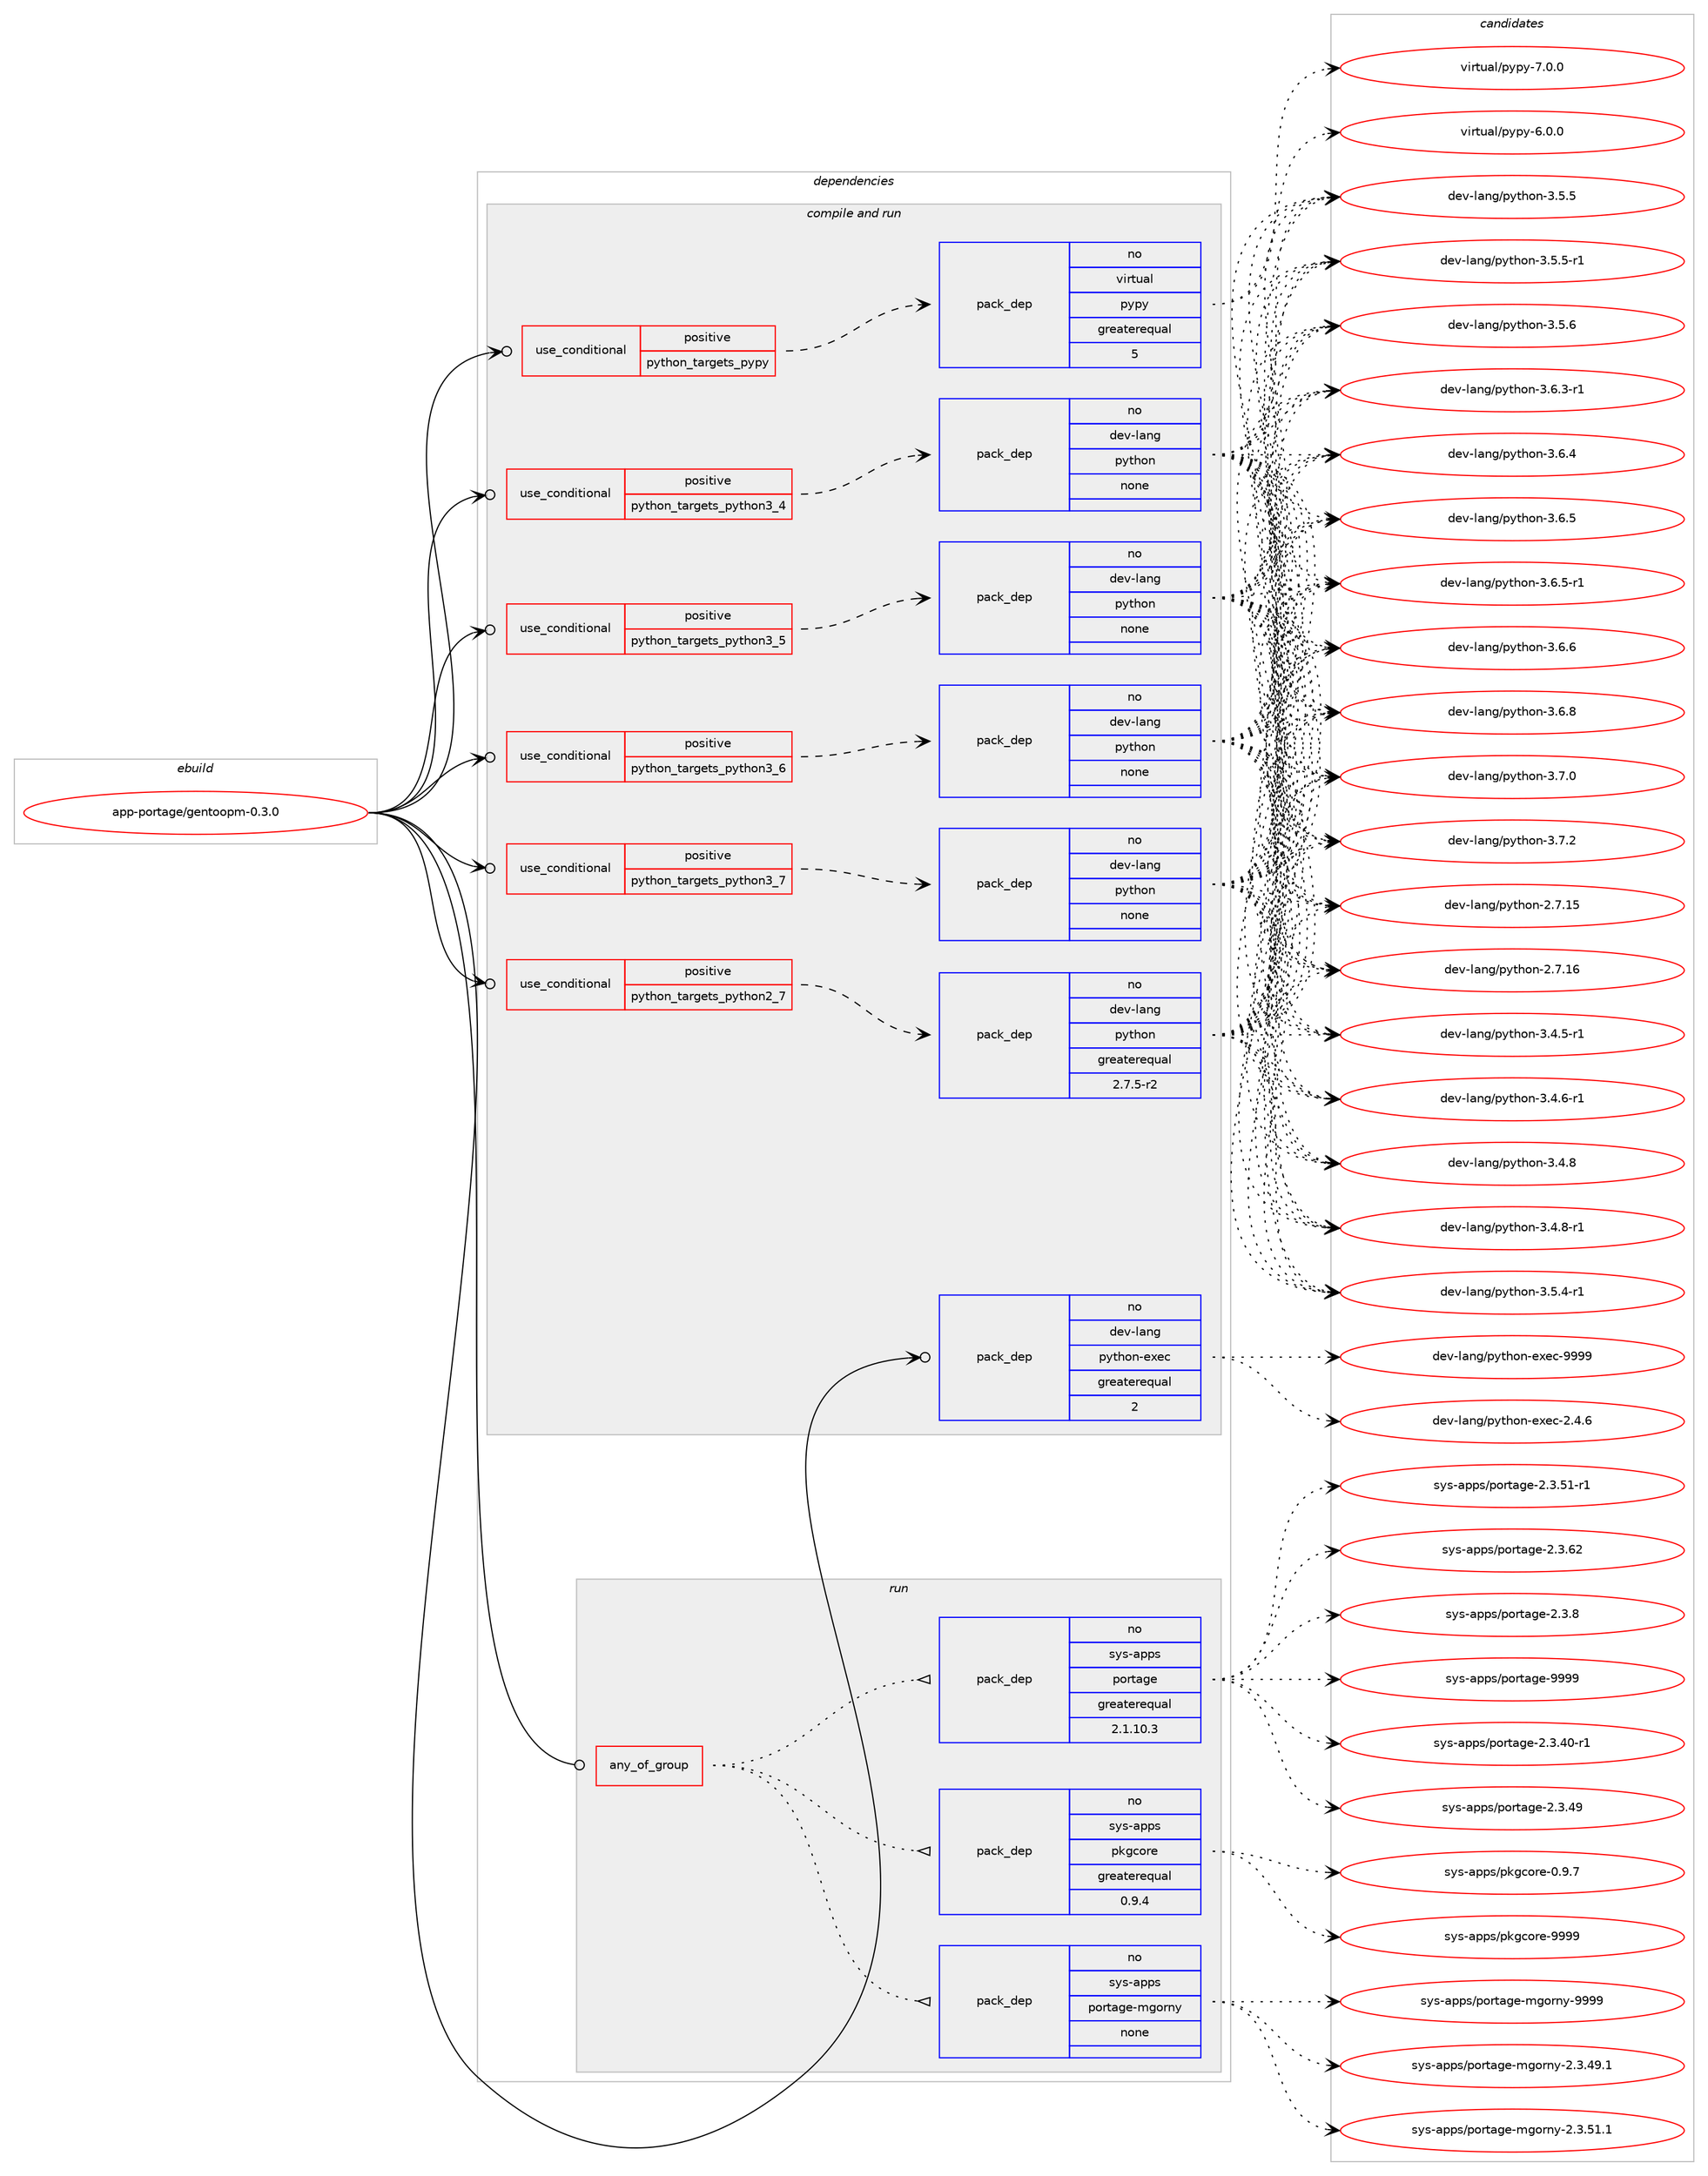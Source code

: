 digraph prolog {

# *************
# Graph options
# *************

newrank=true;
concentrate=true;
compound=true;
graph [rankdir=LR,fontname=Helvetica,fontsize=10,ranksep=1.5];#, ranksep=2.5, nodesep=0.2];
edge  [arrowhead=vee];
node  [fontname=Helvetica,fontsize=10];

# **********
# The ebuild
# **********

subgraph cluster_leftcol {
color=gray;
rank=same;
label=<<i>ebuild</i>>;
id [label="app-portage/gentoopm-0.3.0", color=red, width=4, href="../app-portage/gentoopm-0.3.0.svg"];
}

# ****************
# The dependencies
# ****************

subgraph cluster_midcol {
color=gray;
label=<<i>dependencies</i>>;
subgraph cluster_compile {
fillcolor="#eeeeee";
style=filled;
label=<<i>compile</i>>;
}
subgraph cluster_compileandrun {
fillcolor="#eeeeee";
style=filled;
label=<<i>compile and run</i>>;
subgraph cond354885 {
dependency1305971 [label=<<TABLE BORDER="0" CELLBORDER="1" CELLSPACING="0" CELLPADDING="4"><TR><TD ROWSPAN="3" CELLPADDING="10">use_conditional</TD></TR><TR><TD>positive</TD></TR><TR><TD>python_targets_pypy</TD></TR></TABLE>>, shape=none, color=red];
subgraph pack930700 {
dependency1305972 [label=<<TABLE BORDER="0" CELLBORDER="1" CELLSPACING="0" CELLPADDING="4" WIDTH="220"><TR><TD ROWSPAN="6" CELLPADDING="30">pack_dep</TD></TR><TR><TD WIDTH="110">no</TD></TR><TR><TD>virtual</TD></TR><TR><TD>pypy</TD></TR><TR><TD>greaterequal</TD></TR><TR><TD>5</TD></TR></TABLE>>, shape=none, color=blue];
}
dependency1305971:e -> dependency1305972:w [weight=20,style="dashed",arrowhead="vee"];
}
id:e -> dependency1305971:w [weight=20,style="solid",arrowhead="odotvee"];
subgraph cond354886 {
dependency1305973 [label=<<TABLE BORDER="0" CELLBORDER="1" CELLSPACING="0" CELLPADDING="4"><TR><TD ROWSPAN="3" CELLPADDING="10">use_conditional</TD></TR><TR><TD>positive</TD></TR><TR><TD>python_targets_python2_7</TD></TR></TABLE>>, shape=none, color=red];
subgraph pack930701 {
dependency1305974 [label=<<TABLE BORDER="0" CELLBORDER="1" CELLSPACING="0" CELLPADDING="4" WIDTH="220"><TR><TD ROWSPAN="6" CELLPADDING="30">pack_dep</TD></TR><TR><TD WIDTH="110">no</TD></TR><TR><TD>dev-lang</TD></TR><TR><TD>python</TD></TR><TR><TD>greaterequal</TD></TR><TR><TD>2.7.5-r2</TD></TR></TABLE>>, shape=none, color=blue];
}
dependency1305973:e -> dependency1305974:w [weight=20,style="dashed",arrowhead="vee"];
}
id:e -> dependency1305973:w [weight=20,style="solid",arrowhead="odotvee"];
subgraph cond354887 {
dependency1305975 [label=<<TABLE BORDER="0" CELLBORDER="1" CELLSPACING="0" CELLPADDING="4"><TR><TD ROWSPAN="3" CELLPADDING="10">use_conditional</TD></TR><TR><TD>positive</TD></TR><TR><TD>python_targets_python3_4</TD></TR></TABLE>>, shape=none, color=red];
subgraph pack930702 {
dependency1305976 [label=<<TABLE BORDER="0" CELLBORDER="1" CELLSPACING="0" CELLPADDING="4" WIDTH="220"><TR><TD ROWSPAN="6" CELLPADDING="30">pack_dep</TD></TR><TR><TD WIDTH="110">no</TD></TR><TR><TD>dev-lang</TD></TR><TR><TD>python</TD></TR><TR><TD>none</TD></TR><TR><TD></TD></TR></TABLE>>, shape=none, color=blue];
}
dependency1305975:e -> dependency1305976:w [weight=20,style="dashed",arrowhead="vee"];
}
id:e -> dependency1305975:w [weight=20,style="solid",arrowhead="odotvee"];
subgraph cond354888 {
dependency1305977 [label=<<TABLE BORDER="0" CELLBORDER="1" CELLSPACING="0" CELLPADDING="4"><TR><TD ROWSPAN="3" CELLPADDING="10">use_conditional</TD></TR><TR><TD>positive</TD></TR><TR><TD>python_targets_python3_5</TD></TR></TABLE>>, shape=none, color=red];
subgraph pack930703 {
dependency1305978 [label=<<TABLE BORDER="0" CELLBORDER="1" CELLSPACING="0" CELLPADDING="4" WIDTH="220"><TR><TD ROWSPAN="6" CELLPADDING="30">pack_dep</TD></TR><TR><TD WIDTH="110">no</TD></TR><TR><TD>dev-lang</TD></TR><TR><TD>python</TD></TR><TR><TD>none</TD></TR><TR><TD></TD></TR></TABLE>>, shape=none, color=blue];
}
dependency1305977:e -> dependency1305978:w [weight=20,style="dashed",arrowhead="vee"];
}
id:e -> dependency1305977:w [weight=20,style="solid",arrowhead="odotvee"];
subgraph cond354889 {
dependency1305979 [label=<<TABLE BORDER="0" CELLBORDER="1" CELLSPACING="0" CELLPADDING="4"><TR><TD ROWSPAN="3" CELLPADDING="10">use_conditional</TD></TR><TR><TD>positive</TD></TR><TR><TD>python_targets_python3_6</TD></TR></TABLE>>, shape=none, color=red];
subgraph pack930704 {
dependency1305980 [label=<<TABLE BORDER="0" CELLBORDER="1" CELLSPACING="0" CELLPADDING="4" WIDTH="220"><TR><TD ROWSPAN="6" CELLPADDING="30">pack_dep</TD></TR><TR><TD WIDTH="110">no</TD></TR><TR><TD>dev-lang</TD></TR><TR><TD>python</TD></TR><TR><TD>none</TD></TR><TR><TD></TD></TR></TABLE>>, shape=none, color=blue];
}
dependency1305979:e -> dependency1305980:w [weight=20,style="dashed",arrowhead="vee"];
}
id:e -> dependency1305979:w [weight=20,style="solid",arrowhead="odotvee"];
subgraph cond354890 {
dependency1305981 [label=<<TABLE BORDER="0" CELLBORDER="1" CELLSPACING="0" CELLPADDING="4"><TR><TD ROWSPAN="3" CELLPADDING="10">use_conditional</TD></TR><TR><TD>positive</TD></TR><TR><TD>python_targets_python3_7</TD></TR></TABLE>>, shape=none, color=red];
subgraph pack930705 {
dependency1305982 [label=<<TABLE BORDER="0" CELLBORDER="1" CELLSPACING="0" CELLPADDING="4" WIDTH="220"><TR><TD ROWSPAN="6" CELLPADDING="30">pack_dep</TD></TR><TR><TD WIDTH="110">no</TD></TR><TR><TD>dev-lang</TD></TR><TR><TD>python</TD></TR><TR><TD>none</TD></TR><TR><TD></TD></TR></TABLE>>, shape=none, color=blue];
}
dependency1305981:e -> dependency1305982:w [weight=20,style="dashed",arrowhead="vee"];
}
id:e -> dependency1305981:w [weight=20,style="solid",arrowhead="odotvee"];
subgraph pack930706 {
dependency1305983 [label=<<TABLE BORDER="0" CELLBORDER="1" CELLSPACING="0" CELLPADDING="4" WIDTH="220"><TR><TD ROWSPAN="6" CELLPADDING="30">pack_dep</TD></TR><TR><TD WIDTH="110">no</TD></TR><TR><TD>dev-lang</TD></TR><TR><TD>python-exec</TD></TR><TR><TD>greaterequal</TD></TR><TR><TD>2</TD></TR></TABLE>>, shape=none, color=blue];
}
id:e -> dependency1305983:w [weight=20,style="solid",arrowhead="odotvee"];
}
subgraph cluster_run {
fillcolor="#eeeeee";
style=filled;
label=<<i>run</i>>;
subgraph any19844 {
dependency1305984 [label=<<TABLE BORDER="0" CELLBORDER="1" CELLSPACING="0" CELLPADDING="4"><TR><TD CELLPADDING="10">any_of_group</TD></TR></TABLE>>, shape=none, color=red];subgraph pack930707 {
dependency1305985 [label=<<TABLE BORDER="0" CELLBORDER="1" CELLSPACING="0" CELLPADDING="4" WIDTH="220"><TR><TD ROWSPAN="6" CELLPADDING="30">pack_dep</TD></TR><TR><TD WIDTH="110">no</TD></TR><TR><TD>sys-apps</TD></TR><TR><TD>pkgcore</TD></TR><TR><TD>greaterequal</TD></TR><TR><TD>0.9.4</TD></TR></TABLE>>, shape=none, color=blue];
}
dependency1305984:e -> dependency1305985:w [weight=20,style="dotted",arrowhead="oinv"];
subgraph pack930708 {
dependency1305986 [label=<<TABLE BORDER="0" CELLBORDER="1" CELLSPACING="0" CELLPADDING="4" WIDTH="220"><TR><TD ROWSPAN="6" CELLPADDING="30">pack_dep</TD></TR><TR><TD WIDTH="110">no</TD></TR><TR><TD>sys-apps</TD></TR><TR><TD>portage</TD></TR><TR><TD>greaterequal</TD></TR><TR><TD>2.1.10.3</TD></TR></TABLE>>, shape=none, color=blue];
}
dependency1305984:e -> dependency1305986:w [weight=20,style="dotted",arrowhead="oinv"];
subgraph pack930709 {
dependency1305987 [label=<<TABLE BORDER="0" CELLBORDER="1" CELLSPACING="0" CELLPADDING="4" WIDTH="220"><TR><TD ROWSPAN="6" CELLPADDING="30">pack_dep</TD></TR><TR><TD WIDTH="110">no</TD></TR><TR><TD>sys-apps</TD></TR><TR><TD>portage-mgorny</TD></TR><TR><TD>none</TD></TR><TR><TD></TD></TR></TABLE>>, shape=none, color=blue];
}
dependency1305984:e -> dependency1305987:w [weight=20,style="dotted",arrowhead="oinv"];
}
id:e -> dependency1305984:w [weight=20,style="solid",arrowhead="odot"];
}
}

# **************
# The candidates
# **************

subgraph cluster_choices {
rank=same;
color=gray;
label=<<i>candidates</i>>;

subgraph choice930700 {
color=black;
nodesep=1;
choice1181051141161179710847112121112121455446484648 [label="virtual/pypy-6.0.0", color=red, width=4,href="../virtual/pypy-6.0.0.svg"];
choice1181051141161179710847112121112121455546484648 [label="virtual/pypy-7.0.0", color=red, width=4,href="../virtual/pypy-7.0.0.svg"];
dependency1305972:e -> choice1181051141161179710847112121112121455446484648:w [style=dotted,weight="100"];
dependency1305972:e -> choice1181051141161179710847112121112121455546484648:w [style=dotted,weight="100"];
}
subgraph choice930701 {
color=black;
nodesep=1;
choice10010111845108971101034711212111610411111045504655464953 [label="dev-lang/python-2.7.15", color=red, width=4,href="../dev-lang/python-2.7.15.svg"];
choice10010111845108971101034711212111610411111045504655464954 [label="dev-lang/python-2.7.16", color=red, width=4,href="../dev-lang/python-2.7.16.svg"];
choice1001011184510897110103471121211161041111104551465246534511449 [label="dev-lang/python-3.4.5-r1", color=red, width=4,href="../dev-lang/python-3.4.5-r1.svg"];
choice1001011184510897110103471121211161041111104551465246544511449 [label="dev-lang/python-3.4.6-r1", color=red, width=4,href="../dev-lang/python-3.4.6-r1.svg"];
choice100101118451089711010347112121116104111110455146524656 [label="dev-lang/python-3.4.8", color=red, width=4,href="../dev-lang/python-3.4.8.svg"];
choice1001011184510897110103471121211161041111104551465246564511449 [label="dev-lang/python-3.4.8-r1", color=red, width=4,href="../dev-lang/python-3.4.8-r1.svg"];
choice1001011184510897110103471121211161041111104551465346524511449 [label="dev-lang/python-3.5.4-r1", color=red, width=4,href="../dev-lang/python-3.5.4-r1.svg"];
choice100101118451089711010347112121116104111110455146534653 [label="dev-lang/python-3.5.5", color=red, width=4,href="../dev-lang/python-3.5.5.svg"];
choice1001011184510897110103471121211161041111104551465346534511449 [label="dev-lang/python-3.5.5-r1", color=red, width=4,href="../dev-lang/python-3.5.5-r1.svg"];
choice100101118451089711010347112121116104111110455146534654 [label="dev-lang/python-3.5.6", color=red, width=4,href="../dev-lang/python-3.5.6.svg"];
choice1001011184510897110103471121211161041111104551465446514511449 [label="dev-lang/python-3.6.3-r1", color=red, width=4,href="../dev-lang/python-3.6.3-r1.svg"];
choice100101118451089711010347112121116104111110455146544652 [label="dev-lang/python-3.6.4", color=red, width=4,href="../dev-lang/python-3.6.4.svg"];
choice100101118451089711010347112121116104111110455146544653 [label="dev-lang/python-3.6.5", color=red, width=4,href="../dev-lang/python-3.6.5.svg"];
choice1001011184510897110103471121211161041111104551465446534511449 [label="dev-lang/python-3.6.5-r1", color=red, width=4,href="../dev-lang/python-3.6.5-r1.svg"];
choice100101118451089711010347112121116104111110455146544654 [label="dev-lang/python-3.6.6", color=red, width=4,href="../dev-lang/python-3.6.6.svg"];
choice100101118451089711010347112121116104111110455146544656 [label="dev-lang/python-3.6.8", color=red, width=4,href="../dev-lang/python-3.6.8.svg"];
choice100101118451089711010347112121116104111110455146554648 [label="dev-lang/python-3.7.0", color=red, width=4,href="../dev-lang/python-3.7.0.svg"];
choice100101118451089711010347112121116104111110455146554650 [label="dev-lang/python-3.7.2", color=red, width=4,href="../dev-lang/python-3.7.2.svg"];
dependency1305974:e -> choice10010111845108971101034711212111610411111045504655464953:w [style=dotted,weight="100"];
dependency1305974:e -> choice10010111845108971101034711212111610411111045504655464954:w [style=dotted,weight="100"];
dependency1305974:e -> choice1001011184510897110103471121211161041111104551465246534511449:w [style=dotted,weight="100"];
dependency1305974:e -> choice1001011184510897110103471121211161041111104551465246544511449:w [style=dotted,weight="100"];
dependency1305974:e -> choice100101118451089711010347112121116104111110455146524656:w [style=dotted,weight="100"];
dependency1305974:e -> choice1001011184510897110103471121211161041111104551465246564511449:w [style=dotted,weight="100"];
dependency1305974:e -> choice1001011184510897110103471121211161041111104551465346524511449:w [style=dotted,weight="100"];
dependency1305974:e -> choice100101118451089711010347112121116104111110455146534653:w [style=dotted,weight="100"];
dependency1305974:e -> choice1001011184510897110103471121211161041111104551465346534511449:w [style=dotted,weight="100"];
dependency1305974:e -> choice100101118451089711010347112121116104111110455146534654:w [style=dotted,weight="100"];
dependency1305974:e -> choice1001011184510897110103471121211161041111104551465446514511449:w [style=dotted,weight="100"];
dependency1305974:e -> choice100101118451089711010347112121116104111110455146544652:w [style=dotted,weight="100"];
dependency1305974:e -> choice100101118451089711010347112121116104111110455146544653:w [style=dotted,weight="100"];
dependency1305974:e -> choice1001011184510897110103471121211161041111104551465446534511449:w [style=dotted,weight="100"];
dependency1305974:e -> choice100101118451089711010347112121116104111110455146544654:w [style=dotted,weight="100"];
dependency1305974:e -> choice100101118451089711010347112121116104111110455146544656:w [style=dotted,weight="100"];
dependency1305974:e -> choice100101118451089711010347112121116104111110455146554648:w [style=dotted,weight="100"];
dependency1305974:e -> choice100101118451089711010347112121116104111110455146554650:w [style=dotted,weight="100"];
}
subgraph choice930702 {
color=black;
nodesep=1;
choice10010111845108971101034711212111610411111045504655464953 [label="dev-lang/python-2.7.15", color=red, width=4,href="../dev-lang/python-2.7.15.svg"];
choice10010111845108971101034711212111610411111045504655464954 [label="dev-lang/python-2.7.16", color=red, width=4,href="../dev-lang/python-2.7.16.svg"];
choice1001011184510897110103471121211161041111104551465246534511449 [label="dev-lang/python-3.4.5-r1", color=red, width=4,href="../dev-lang/python-3.4.5-r1.svg"];
choice1001011184510897110103471121211161041111104551465246544511449 [label="dev-lang/python-3.4.6-r1", color=red, width=4,href="../dev-lang/python-3.4.6-r1.svg"];
choice100101118451089711010347112121116104111110455146524656 [label="dev-lang/python-3.4.8", color=red, width=4,href="../dev-lang/python-3.4.8.svg"];
choice1001011184510897110103471121211161041111104551465246564511449 [label="dev-lang/python-3.4.8-r1", color=red, width=4,href="../dev-lang/python-3.4.8-r1.svg"];
choice1001011184510897110103471121211161041111104551465346524511449 [label="dev-lang/python-3.5.4-r1", color=red, width=4,href="../dev-lang/python-3.5.4-r1.svg"];
choice100101118451089711010347112121116104111110455146534653 [label="dev-lang/python-3.5.5", color=red, width=4,href="../dev-lang/python-3.5.5.svg"];
choice1001011184510897110103471121211161041111104551465346534511449 [label="dev-lang/python-3.5.5-r1", color=red, width=4,href="../dev-lang/python-3.5.5-r1.svg"];
choice100101118451089711010347112121116104111110455146534654 [label="dev-lang/python-3.5.6", color=red, width=4,href="../dev-lang/python-3.5.6.svg"];
choice1001011184510897110103471121211161041111104551465446514511449 [label="dev-lang/python-3.6.3-r1", color=red, width=4,href="../dev-lang/python-3.6.3-r1.svg"];
choice100101118451089711010347112121116104111110455146544652 [label="dev-lang/python-3.6.4", color=red, width=4,href="../dev-lang/python-3.6.4.svg"];
choice100101118451089711010347112121116104111110455146544653 [label="dev-lang/python-3.6.5", color=red, width=4,href="../dev-lang/python-3.6.5.svg"];
choice1001011184510897110103471121211161041111104551465446534511449 [label="dev-lang/python-3.6.5-r1", color=red, width=4,href="../dev-lang/python-3.6.5-r1.svg"];
choice100101118451089711010347112121116104111110455146544654 [label="dev-lang/python-3.6.6", color=red, width=4,href="../dev-lang/python-3.6.6.svg"];
choice100101118451089711010347112121116104111110455146544656 [label="dev-lang/python-3.6.8", color=red, width=4,href="../dev-lang/python-3.6.8.svg"];
choice100101118451089711010347112121116104111110455146554648 [label="dev-lang/python-3.7.0", color=red, width=4,href="../dev-lang/python-3.7.0.svg"];
choice100101118451089711010347112121116104111110455146554650 [label="dev-lang/python-3.7.2", color=red, width=4,href="../dev-lang/python-3.7.2.svg"];
dependency1305976:e -> choice10010111845108971101034711212111610411111045504655464953:w [style=dotted,weight="100"];
dependency1305976:e -> choice10010111845108971101034711212111610411111045504655464954:w [style=dotted,weight="100"];
dependency1305976:e -> choice1001011184510897110103471121211161041111104551465246534511449:w [style=dotted,weight="100"];
dependency1305976:e -> choice1001011184510897110103471121211161041111104551465246544511449:w [style=dotted,weight="100"];
dependency1305976:e -> choice100101118451089711010347112121116104111110455146524656:w [style=dotted,weight="100"];
dependency1305976:e -> choice1001011184510897110103471121211161041111104551465246564511449:w [style=dotted,weight="100"];
dependency1305976:e -> choice1001011184510897110103471121211161041111104551465346524511449:w [style=dotted,weight="100"];
dependency1305976:e -> choice100101118451089711010347112121116104111110455146534653:w [style=dotted,weight="100"];
dependency1305976:e -> choice1001011184510897110103471121211161041111104551465346534511449:w [style=dotted,weight="100"];
dependency1305976:e -> choice100101118451089711010347112121116104111110455146534654:w [style=dotted,weight="100"];
dependency1305976:e -> choice1001011184510897110103471121211161041111104551465446514511449:w [style=dotted,weight="100"];
dependency1305976:e -> choice100101118451089711010347112121116104111110455146544652:w [style=dotted,weight="100"];
dependency1305976:e -> choice100101118451089711010347112121116104111110455146544653:w [style=dotted,weight="100"];
dependency1305976:e -> choice1001011184510897110103471121211161041111104551465446534511449:w [style=dotted,weight="100"];
dependency1305976:e -> choice100101118451089711010347112121116104111110455146544654:w [style=dotted,weight="100"];
dependency1305976:e -> choice100101118451089711010347112121116104111110455146544656:w [style=dotted,weight="100"];
dependency1305976:e -> choice100101118451089711010347112121116104111110455146554648:w [style=dotted,weight="100"];
dependency1305976:e -> choice100101118451089711010347112121116104111110455146554650:w [style=dotted,weight="100"];
}
subgraph choice930703 {
color=black;
nodesep=1;
choice10010111845108971101034711212111610411111045504655464953 [label="dev-lang/python-2.7.15", color=red, width=4,href="../dev-lang/python-2.7.15.svg"];
choice10010111845108971101034711212111610411111045504655464954 [label="dev-lang/python-2.7.16", color=red, width=4,href="../dev-lang/python-2.7.16.svg"];
choice1001011184510897110103471121211161041111104551465246534511449 [label="dev-lang/python-3.4.5-r1", color=red, width=4,href="../dev-lang/python-3.4.5-r1.svg"];
choice1001011184510897110103471121211161041111104551465246544511449 [label="dev-lang/python-3.4.6-r1", color=red, width=4,href="../dev-lang/python-3.4.6-r1.svg"];
choice100101118451089711010347112121116104111110455146524656 [label="dev-lang/python-3.4.8", color=red, width=4,href="../dev-lang/python-3.4.8.svg"];
choice1001011184510897110103471121211161041111104551465246564511449 [label="dev-lang/python-3.4.8-r1", color=red, width=4,href="../dev-lang/python-3.4.8-r1.svg"];
choice1001011184510897110103471121211161041111104551465346524511449 [label="dev-lang/python-3.5.4-r1", color=red, width=4,href="../dev-lang/python-3.5.4-r1.svg"];
choice100101118451089711010347112121116104111110455146534653 [label="dev-lang/python-3.5.5", color=red, width=4,href="../dev-lang/python-3.5.5.svg"];
choice1001011184510897110103471121211161041111104551465346534511449 [label="dev-lang/python-3.5.5-r1", color=red, width=4,href="../dev-lang/python-3.5.5-r1.svg"];
choice100101118451089711010347112121116104111110455146534654 [label="dev-lang/python-3.5.6", color=red, width=4,href="../dev-lang/python-3.5.6.svg"];
choice1001011184510897110103471121211161041111104551465446514511449 [label="dev-lang/python-3.6.3-r1", color=red, width=4,href="../dev-lang/python-3.6.3-r1.svg"];
choice100101118451089711010347112121116104111110455146544652 [label="dev-lang/python-3.6.4", color=red, width=4,href="../dev-lang/python-3.6.4.svg"];
choice100101118451089711010347112121116104111110455146544653 [label="dev-lang/python-3.6.5", color=red, width=4,href="../dev-lang/python-3.6.5.svg"];
choice1001011184510897110103471121211161041111104551465446534511449 [label="dev-lang/python-3.6.5-r1", color=red, width=4,href="../dev-lang/python-3.6.5-r1.svg"];
choice100101118451089711010347112121116104111110455146544654 [label="dev-lang/python-3.6.6", color=red, width=4,href="../dev-lang/python-3.6.6.svg"];
choice100101118451089711010347112121116104111110455146544656 [label="dev-lang/python-3.6.8", color=red, width=4,href="../dev-lang/python-3.6.8.svg"];
choice100101118451089711010347112121116104111110455146554648 [label="dev-lang/python-3.7.0", color=red, width=4,href="../dev-lang/python-3.7.0.svg"];
choice100101118451089711010347112121116104111110455146554650 [label="dev-lang/python-3.7.2", color=red, width=4,href="../dev-lang/python-3.7.2.svg"];
dependency1305978:e -> choice10010111845108971101034711212111610411111045504655464953:w [style=dotted,weight="100"];
dependency1305978:e -> choice10010111845108971101034711212111610411111045504655464954:w [style=dotted,weight="100"];
dependency1305978:e -> choice1001011184510897110103471121211161041111104551465246534511449:w [style=dotted,weight="100"];
dependency1305978:e -> choice1001011184510897110103471121211161041111104551465246544511449:w [style=dotted,weight="100"];
dependency1305978:e -> choice100101118451089711010347112121116104111110455146524656:w [style=dotted,weight="100"];
dependency1305978:e -> choice1001011184510897110103471121211161041111104551465246564511449:w [style=dotted,weight="100"];
dependency1305978:e -> choice1001011184510897110103471121211161041111104551465346524511449:w [style=dotted,weight="100"];
dependency1305978:e -> choice100101118451089711010347112121116104111110455146534653:w [style=dotted,weight="100"];
dependency1305978:e -> choice1001011184510897110103471121211161041111104551465346534511449:w [style=dotted,weight="100"];
dependency1305978:e -> choice100101118451089711010347112121116104111110455146534654:w [style=dotted,weight="100"];
dependency1305978:e -> choice1001011184510897110103471121211161041111104551465446514511449:w [style=dotted,weight="100"];
dependency1305978:e -> choice100101118451089711010347112121116104111110455146544652:w [style=dotted,weight="100"];
dependency1305978:e -> choice100101118451089711010347112121116104111110455146544653:w [style=dotted,weight="100"];
dependency1305978:e -> choice1001011184510897110103471121211161041111104551465446534511449:w [style=dotted,weight="100"];
dependency1305978:e -> choice100101118451089711010347112121116104111110455146544654:w [style=dotted,weight="100"];
dependency1305978:e -> choice100101118451089711010347112121116104111110455146544656:w [style=dotted,weight="100"];
dependency1305978:e -> choice100101118451089711010347112121116104111110455146554648:w [style=dotted,weight="100"];
dependency1305978:e -> choice100101118451089711010347112121116104111110455146554650:w [style=dotted,weight="100"];
}
subgraph choice930704 {
color=black;
nodesep=1;
choice10010111845108971101034711212111610411111045504655464953 [label="dev-lang/python-2.7.15", color=red, width=4,href="../dev-lang/python-2.7.15.svg"];
choice10010111845108971101034711212111610411111045504655464954 [label="dev-lang/python-2.7.16", color=red, width=4,href="../dev-lang/python-2.7.16.svg"];
choice1001011184510897110103471121211161041111104551465246534511449 [label="dev-lang/python-3.4.5-r1", color=red, width=4,href="../dev-lang/python-3.4.5-r1.svg"];
choice1001011184510897110103471121211161041111104551465246544511449 [label="dev-lang/python-3.4.6-r1", color=red, width=4,href="../dev-lang/python-3.4.6-r1.svg"];
choice100101118451089711010347112121116104111110455146524656 [label="dev-lang/python-3.4.8", color=red, width=4,href="../dev-lang/python-3.4.8.svg"];
choice1001011184510897110103471121211161041111104551465246564511449 [label="dev-lang/python-3.4.8-r1", color=red, width=4,href="../dev-lang/python-3.4.8-r1.svg"];
choice1001011184510897110103471121211161041111104551465346524511449 [label="dev-lang/python-3.5.4-r1", color=red, width=4,href="../dev-lang/python-3.5.4-r1.svg"];
choice100101118451089711010347112121116104111110455146534653 [label="dev-lang/python-3.5.5", color=red, width=4,href="../dev-lang/python-3.5.5.svg"];
choice1001011184510897110103471121211161041111104551465346534511449 [label="dev-lang/python-3.5.5-r1", color=red, width=4,href="../dev-lang/python-3.5.5-r1.svg"];
choice100101118451089711010347112121116104111110455146534654 [label="dev-lang/python-3.5.6", color=red, width=4,href="../dev-lang/python-3.5.6.svg"];
choice1001011184510897110103471121211161041111104551465446514511449 [label="dev-lang/python-3.6.3-r1", color=red, width=4,href="../dev-lang/python-3.6.3-r1.svg"];
choice100101118451089711010347112121116104111110455146544652 [label="dev-lang/python-3.6.4", color=red, width=4,href="../dev-lang/python-3.6.4.svg"];
choice100101118451089711010347112121116104111110455146544653 [label="dev-lang/python-3.6.5", color=red, width=4,href="../dev-lang/python-3.6.5.svg"];
choice1001011184510897110103471121211161041111104551465446534511449 [label="dev-lang/python-3.6.5-r1", color=red, width=4,href="../dev-lang/python-3.6.5-r1.svg"];
choice100101118451089711010347112121116104111110455146544654 [label="dev-lang/python-3.6.6", color=red, width=4,href="../dev-lang/python-3.6.6.svg"];
choice100101118451089711010347112121116104111110455146544656 [label="dev-lang/python-3.6.8", color=red, width=4,href="../dev-lang/python-3.6.8.svg"];
choice100101118451089711010347112121116104111110455146554648 [label="dev-lang/python-3.7.0", color=red, width=4,href="../dev-lang/python-3.7.0.svg"];
choice100101118451089711010347112121116104111110455146554650 [label="dev-lang/python-3.7.2", color=red, width=4,href="../dev-lang/python-3.7.2.svg"];
dependency1305980:e -> choice10010111845108971101034711212111610411111045504655464953:w [style=dotted,weight="100"];
dependency1305980:e -> choice10010111845108971101034711212111610411111045504655464954:w [style=dotted,weight="100"];
dependency1305980:e -> choice1001011184510897110103471121211161041111104551465246534511449:w [style=dotted,weight="100"];
dependency1305980:e -> choice1001011184510897110103471121211161041111104551465246544511449:w [style=dotted,weight="100"];
dependency1305980:e -> choice100101118451089711010347112121116104111110455146524656:w [style=dotted,weight="100"];
dependency1305980:e -> choice1001011184510897110103471121211161041111104551465246564511449:w [style=dotted,weight="100"];
dependency1305980:e -> choice1001011184510897110103471121211161041111104551465346524511449:w [style=dotted,weight="100"];
dependency1305980:e -> choice100101118451089711010347112121116104111110455146534653:w [style=dotted,weight="100"];
dependency1305980:e -> choice1001011184510897110103471121211161041111104551465346534511449:w [style=dotted,weight="100"];
dependency1305980:e -> choice100101118451089711010347112121116104111110455146534654:w [style=dotted,weight="100"];
dependency1305980:e -> choice1001011184510897110103471121211161041111104551465446514511449:w [style=dotted,weight="100"];
dependency1305980:e -> choice100101118451089711010347112121116104111110455146544652:w [style=dotted,weight="100"];
dependency1305980:e -> choice100101118451089711010347112121116104111110455146544653:w [style=dotted,weight="100"];
dependency1305980:e -> choice1001011184510897110103471121211161041111104551465446534511449:w [style=dotted,weight="100"];
dependency1305980:e -> choice100101118451089711010347112121116104111110455146544654:w [style=dotted,weight="100"];
dependency1305980:e -> choice100101118451089711010347112121116104111110455146544656:w [style=dotted,weight="100"];
dependency1305980:e -> choice100101118451089711010347112121116104111110455146554648:w [style=dotted,weight="100"];
dependency1305980:e -> choice100101118451089711010347112121116104111110455146554650:w [style=dotted,weight="100"];
}
subgraph choice930705 {
color=black;
nodesep=1;
choice10010111845108971101034711212111610411111045504655464953 [label="dev-lang/python-2.7.15", color=red, width=4,href="../dev-lang/python-2.7.15.svg"];
choice10010111845108971101034711212111610411111045504655464954 [label="dev-lang/python-2.7.16", color=red, width=4,href="../dev-lang/python-2.7.16.svg"];
choice1001011184510897110103471121211161041111104551465246534511449 [label="dev-lang/python-3.4.5-r1", color=red, width=4,href="../dev-lang/python-3.4.5-r1.svg"];
choice1001011184510897110103471121211161041111104551465246544511449 [label="dev-lang/python-3.4.6-r1", color=red, width=4,href="../dev-lang/python-3.4.6-r1.svg"];
choice100101118451089711010347112121116104111110455146524656 [label="dev-lang/python-3.4.8", color=red, width=4,href="../dev-lang/python-3.4.8.svg"];
choice1001011184510897110103471121211161041111104551465246564511449 [label="dev-lang/python-3.4.8-r1", color=red, width=4,href="../dev-lang/python-3.4.8-r1.svg"];
choice1001011184510897110103471121211161041111104551465346524511449 [label="dev-lang/python-3.5.4-r1", color=red, width=4,href="../dev-lang/python-3.5.4-r1.svg"];
choice100101118451089711010347112121116104111110455146534653 [label="dev-lang/python-3.5.5", color=red, width=4,href="../dev-lang/python-3.5.5.svg"];
choice1001011184510897110103471121211161041111104551465346534511449 [label="dev-lang/python-3.5.5-r1", color=red, width=4,href="../dev-lang/python-3.5.5-r1.svg"];
choice100101118451089711010347112121116104111110455146534654 [label="dev-lang/python-3.5.6", color=red, width=4,href="../dev-lang/python-3.5.6.svg"];
choice1001011184510897110103471121211161041111104551465446514511449 [label="dev-lang/python-3.6.3-r1", color=red, width=4,href="../dev-lang/python-3.6.3-r1.svg"];
choice100101118451089711010347112121116104111110455146544652 [label="dev-lang/python-3.6.4", color=red, width=4,href="../dev-lang/python-3.6.4.svg"];
choice100101118451089711010347112121116104111110455146544653 [label="dev-lang/python-3.6.5", color=red, width=4,href="../dev-lang/python-3.6.5.svg"];
choice1001011184510897110103471121211161041111104551465446534511449 [label="dev-lang/python-3.6.5-r1", color=red, width=4,href="../dev-lang/python-3.6.5-r1.svg"];
choice100101118451089711010347112121116104111110455146544654 [label="dev-lang/python-3.6.6", color=red, width=4,href="../dev-lang/python-3.6.6.svg"];
choice100101118451089711010347112121116104111110455146544656 [label="dev-lang/python-3.6.8", color=red, width=4,href="../dev-lang/python-3.6.8.svg"];
choice100101118451089711010347112121116104111110455146554648 [label="dev-lang/python-3.7.0", color=red, width=4,href="../dev-lang/python-3.7.0.svg"];
choice100101118451089711010347112121116104111110455146554650 [label="dev-lang/python-3.7.2", color=red, width=4,href="../dev-lang/python-3.7.2.svg"];
dependency1305982:e -> choice10010111845108971101034711212111610411111045504655464953:w [style=dotted,weight="100"];
dependency1305982:e -> choice10010111845108971101034711212111610411111045504655464954:w [style=dotted,weight="100"];
dependency1305982:e -> choice1001011184510897110103471121211161041111104551465246534511449:w [style=dotted,weight="100"];
dependency1305982:e -> choice1001011184510897110103471121211161041111104551465246544511449:w [style=dotted,weight="100"];
dependency1305982:e -> choice100101118451089711010347112121116104111110455146524656:w [style=dotted,weight="100"];
dependency1305982:e -> choice1001011184510897110103471121211161041111104551465246564511449:w [style=dotted,weight="100"];
dependency1305982:e -> choice1001011184510897110103471121211161041111104551465346524511449:w [style=dotted,weight="100"];
dependency1305982:e -> choice100101118451089711010347112121116104111110455146534653:w [style=dotted,weight="100"];
dependency1305982:e -> choice1001011184510897110103471121211161041111104551465346534511449:w [style=dotted,weight="100"];
dependency1305982:e -> choice100101118451089711010347112121116104111110455146534654:w [style=dotted,weight="100"];
dependency1305982:e -> choice1001011184510897110103471121211161041111104551465446514511449:w [style=dotted,weight="100"];
dependency1305982:e -> choice100101118451089711010347112121116104111110455146544652:w [style=dotted,weight="100"];
dependency1305982:e -> choice100101118451089711010347112121116104111110455146544653:w [style=dotted,weight="100"];
dependency1305982:e -> choice1001011184510897110103471121211161041111104551465446534511449:w [style=dotted,weight="100"];
dependency1305982:e -> choice100101118451089711010347112121116104111110455146544654:w [style=dotted,weight="100"];
dependency1305982:e -> choice100101118451089711010347112121116104111110455146544656:w [style=dotted,weight="100"];
dependency1305982:e -> choice100101118451089711010347112121116104111110455146554648:w [style=dotted,weight="100"];
dependency1305982:e -> choice100101118451089711010347112121116104111110455146554650:w [style=dotted,weight="100"];
}
subgraph choice930706 {
color=black;
nodesep=1;
choice1001011184510897110103471121211161041111104510112010199455046524654 [label="dev-lang/python-exec-2.4.6", color=red, width=4,href="../dev-lang/python-exec-2.4.6.svg"];
choice10010111845108971101034711212111610411111045101120101994557575757 [label="dev-lang/python-exec-9999", color=red, width=4,href="../dev-lang/python-exec-9999.svg"];
dependency1305983:e -> choice1001011184510897110103471121211161041111104510112010199455046524654:w [style=dotted,weight="100"];
dependency1305983:e -> choice10010111845108971101034711212111610411111045101120101994557575757:w [style=dotted,weight="100"];
}
subgraph choice930707 {
color=black;
nodesep=1;
choice11512111545971121121154711210710399111114101454846574655 [label="sys-apps/pkgcore-0.9.7", color=red, width=4,href="../sys-apps/pkgcore-0.9.7.svg"];
choice115121115459711211211547112107103991111141014557575757 [label="sys-apps/pkgcore-9999", color=red, width=4,href="../sys-apps/pkgcore-9999.svg"];
dependency1305985:e -> choice11512111545971121121154711210710399111114101454846574655:w [style=dotted,weight="100"];
dependency1305985:e -> choice115121115459711211211547112107103991111141014557575757:w [style=dotted,weight="100"];
}
subgraph choice930708 {
color=black;
nodesep=1;
choice11512111545971121121154711211111411697103101455046514652484511449 [label="sys-apps/portage-2.3.40-r1", color=red, width=4,href="../sys-apps/portage-2.3.40-r1.svg"];
choice1151211154597112112115471121111141169710310145504651465257 [label="sys-apps/portage-2.3.49", color=red, width=4,href="../sys-apps/portage-2.3.49.svg"];
choice11512111545971121121154711211111411697103101455046514653494511449 [label="sys-apps/portage-2.3.51-r1", color=red, width=4,href="../sys-apps/portage-2.3.51-r1.svg"];
choice1151211154597112112115471121111141169710310145504651465450 [label="sys-apps/portage-2.3.62", color=red, width=4,href="../sys-apps/portage-2.3.62.svg"];
choice11512111545971121121154711211111411697103101455046514656 [label="sys-apps/portage-2.3.8", color=red, width=4,href="../sys-apps/portage-2.3.8.svg"];
choice115121115459711211211547112111114116971031014557575757 [label="sys-apps/portage-9999", color=red, width=4,href="../sys-apps/portage-9999.svg"];
dependency1305986:e -> choice11512111545971121121154711211111411697103101455046514652484511449:w [style=dotted,weight="100"];
dependency1305986:e -> choice1151211154597112112115471121111141169710310145504651465257:w [style=dotted,weight="100"];
dependency1305986:e -> choice11512111545971121121154711211111411697103101455046514653494511449:w [style=dotted,weight="100"];
dependency1305986:e -> choice1151211154597112112115471121111141169710310145504651465450:w [style=dotted,weight="100"];
dependency1305986:e -> choice11512111545971121121154711211111411697103101455046514656:w [style=dotted,weight="100"];
dependency1305986:e -> choice115121115459711211211547112111114116971031014557575757:w [style=dotted,weight="100"];
}
subgraph choice930709 {
color=black;
nodesep=1;
choice1151211154597112112115471121111141169710310145109103111114110121455046514652574649 [label="sys-apps/portage-mgorny-2.3.49.1", color=red, width=4,href="../sys-apps/portage-mgorny-2.3.49.1.svg"];
choice1151211154597112112115471121111141169710310145109103111114110121455046514653494649 [label="sys-apps/portage-mgorny-2.3.51.1", color=red, width=4,href="../sys-apps/portage-mgorny-2.3.51.1.svg"];
choice11512111545971121121154711211111411697103101451091031111141101214557575757 [label="sys-apps/portage-mgorny-9999", color=red, width=4,href="../sys-apps/portage-mgorny-9999.svg"];
dependency1305987:e -> choice1151211154597112112115471121111141169710310145109103111114110121455046514652574649:w [style=dotted,weight="100"];
dependency1305987:e -> choice1151211154597112112115471121111141169710310145109103111114110121455046514653494649:w [style=dotted,weight="100"];
dependency1305987:e -> choice11512111545971121121154711211111411697103101451091031111141101214557575757:w [style=dotted,weight="100"];
}
}

}
